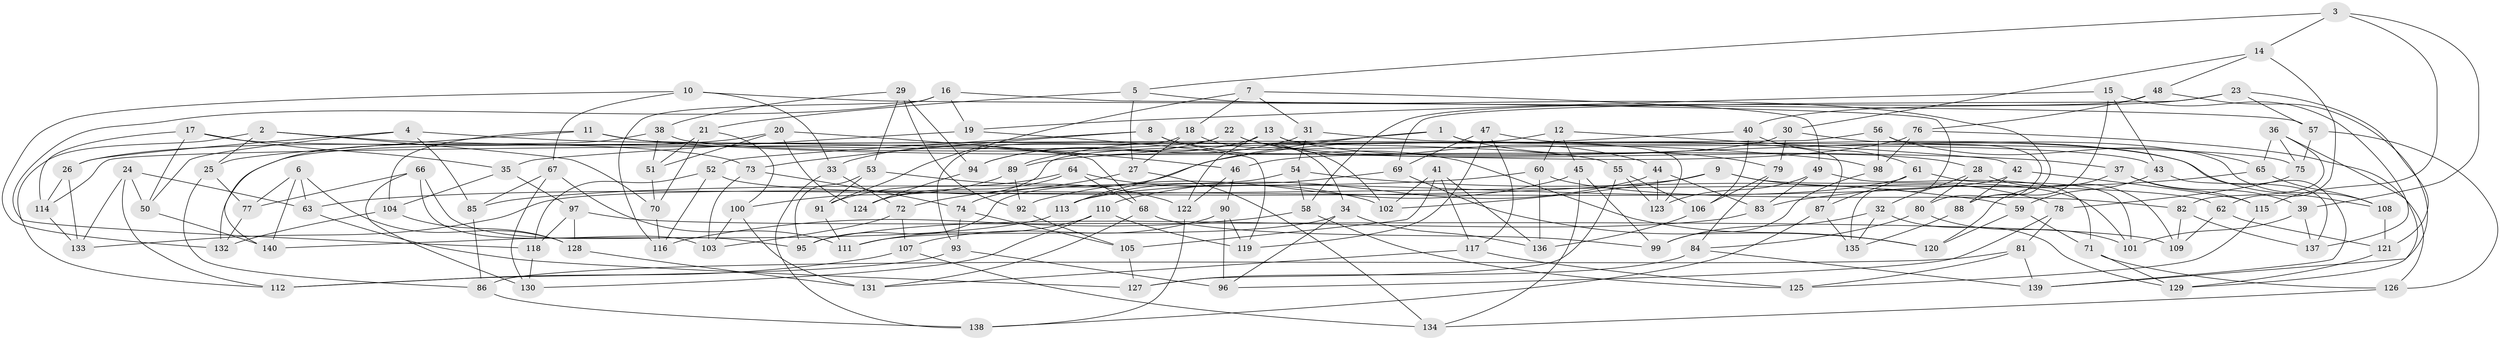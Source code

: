 // Generated by graph-tools (version 1.1) at 2025/37/03/09/25 02:37:57]
// undirected, 140 vertices, 280 edges
graph export_dot {
graph [start="1"]
  node [color=gray90,style=filled];
  1;
  2;
  3;
  4;
  5;
  6;
  7;
  8;
  9;
  10;
  11;
  12;
  13;
  14;
  15;
  16;
  17;
  18;
  19;
  20;
  21;
  22;
  23;
  24;
  25;
  26;
  27;
  28;
  29;
  30;
  31;
  32;
  33;
  34;
  35;
  36;
  37;
  38;
  39;
  40;
  41;
  42;
  43;
  44;
  45;
  46;
  47;
  48;
  49;
  50;
  51;
  52;
  53;
  54;
  55;
  56;
  57;
  58;
  59;
  60;
  61;
  62;
  63;
  64;
  65;
  66;
  67;
  68;
  69;
  70;
  71;
  72;
  73;
  74;
  75;
  76;
  77;
  78;
  79;
  80;
  81;
  82;
  83;
  84;
  85;
  86;
  87;
  88;
  89;
  90;
  91;
  92;
  93;
  94;
  95;
  96;
  97;
  98;
  99;
  100;
  101;
  102;
  103;
  104;
  105;
  106;
  107;
  108;
  109;
  110;
  111;
  112;
  113;
  114;
  115;
  116;
  117;
  118;
  119;
  120;
  121;
  122;
  123;
  124;
  125;
  126;
  127;
  128;
  129;
  130;
  131;
  132;
  133;
  134;
  135;
  136;
  137;
  138;
  139;
  140;
  1 -- 113;
  1 -- 79;
  1 -- 89;
  1 -- 87;
  2 -- 25;
  2 -- 112;
  2 -- 73;
  2 -- 70;
  3 -- 5;
  3 -- 115;
  3 -- 14;
  3 -- 39;
  4 -- 50;
  4 -- 85;
  4 -- 98;
  4 -- 26;
  5 -- 21;
  5 -- 88;
  5 -- 27;
  6 -- 140;
  6 -- 77;
  6 -- 63;
  6 -- 128;
  7 -- 18;
  7 -- 31;
  7 -- 49;
  7 -- 91;
  8 -- 34;
  8 -- 120;
  8 -- 52;
  8 -- 73;
  9 -- 63;
  9 -- 102;
  9 -- 78;
  9 -- 101;
  10 -- 132;
  10 -- 67;
  10 -- 33;
  10 -- 57;
  11 -- 104;
  11 -- 25;
  11 -- 37;
  11 -- 68;
  12 -- 45;
  12 -- 124;
  12 -- 42;
  12 -- 60;
  13 -- 122;
  13 -- 94;
  13 -- 108;
  13 -- 123;
  14 -- 30;
  14 -- 62;
  14 -- 48;
  15 -- 43;
  15 -- 88;
  15 -- 137;
  15 -- 19;
  16 -- 135;
  16 -- 19;
  16 -- 116;
  16 -- 118;
  17 -- 50;
  17 -- 55;
  17 -- 35;
  17 -- 114;
  18 -- 93;
  18 -- 102;
  18 -- 27;
  19 -- 35;
  19 -- 119;
  20 -- 51;
  20 -- 26;
  20 -- 46;
  20 -- 124;
  21 -- 51;
  21 -- 70;
  21 -- 100;
  22 -- 33;
  22 -- 44;
  22 -- 132;
  22 -- 28;
  23 -- 69;
  23 -- 40;
  23 -- 121;
  23 -- 57;
  24 -- 133;
  24 -- 63;
  24 -- 50;
  24 -- 112;
  25 -- 86;
  25 -- 77;
  26 -- 133;
  26 -- 114;
  27 -- 72;
  27 -- 134;
  28 -- 32;
  28 -- 109;
  28 -- 80;
  29 -- 92;
  29 -- 38;
  29 -- 94;
  29 -- 53;
  30 -- 79;
  30 -- 108;
  30 -- 46;
  31 -- 54;
  31 -- 94;
  31 -- 75;
  32 -- 135;
  32 -- 99;
  32 -- 129;
  33 -- 138;
  33 -- 72;
  34 -- 136;
  34 -- 111;
  34 -- 96;
  35 -- 104;
  35 -- 97;
  36 -- 75;
  36 -- 129;
  36 -- 65;
  36 -- 82;
  37 -- 120;
  37 -- 39;
  37 -- 115;
  38 -- 51;
  38 -- 43;
  38 -- 140;
  39 -- 101;
  39 -- 137;
  40 -- 74;
  40 -- 106;
  40 -- 61;
  41 -- 105;
  41 -- 102;
  41 -- 117;
  41 -- 136;
  42 -- 133;
  42 -- 115;
  42 -- 88;
  43 -- 137;
  43 -- 59;
  44 -- 123;
  44 -- 83;
  44 -- 110;
  45 -- 99;
  45 -- 134;
  45 -- 92;
  46 -- 90;
  46 -- 122;
  47 -- 139;
  47 -- 119;
  47 -- 117;
  47 -- 69;
  48 -- 76;
  48 -- 139;
  48 -- 58;
  49 -- 83;
  49 -- 71;
  49 -- 123;
  50 -- 140;
  51 -- 70;
  52 -- 62;
  52 -- 116;
  52 -- 118;
  53 -- 91;
  53 -- 95;
  53 -- 122;
  54 -- 95;
  54 -- 59;
  54 -- 58;
  55 -- 106;
  55 -- 123;
  55 -- 127;
  56 -- 114;
  56 -- 80;
  56 -- 98;
  56 -- 65;
  57 -- 126;
  57 -- 75;
  58 -- 125;
  58 -- 116;
  59 -- 71;
  59 -- 120;
  60 -- 82;
  60 -- 85;
  60 -- 136;
  61 -- 101;
  61 -- 113;
  61 -- 87;
  62 -- 121;
  62 -- 109;
  63 -- 127;
  64 -- 102;
  64 -- 68;
  64 -- 91;
  64 -- 124;
  65 -- 83;
  65 -- 108;
  66 -- 77;
  66 -- 130;
  66 -- 95;
  66 -- 103;
  67 -- 130;
  67 -- 111;
  67 -- 85;
  68 -- 99;
  68 -- 131;
  69 -- 120;
  69 -- 113;
  70 -- 116;
  71 -- 129;
  71 -- 126;
  72 -- 107;
  72 -- 103;
  73 -- 74;
  73 -- 103;
  74 -- 93;
  74 -- 105;
  75 -- 78;
  76 -- 126;
  76 -- 89;
  76 -- 98;
  77 -- 132;
  78 -- 81;
  78 -- 96;
  79 -- 84;
  79 -- 106;
  80 -- 84;
  80 -- 101;
  81 -- 86;
  81 -- 139;
  81 -- 125;
  82 -- 137;
  82 -- 109;
  83 -- 95;
  84 -- 139;
  84 -- 127;
  85 -- 86;
  86 -- 138;
  87 -- 138;
  87 -- 135;
  88 -- 135;
  89 -- 92;
  89 -- 100;
  90 -- 107;
  90 -- 96;
  90 -- 119;
  91 -- 111;
  92 -- 105;
  93 -- 96;
  93 -- 112;
  94 -- 124;
  97 -- 109;
  97 -- 118;
  97 -- 128;
  98 -- 99;
  100 -- 103;
  100 -- 131;
  104 -- 128;
  104 -- 132;
  105 -- 127;
  106 -- 136;
  107 -- 112;
  107 -- 134;
  108 -- 121;
  110 -- 119;
  110 -- 130;
  110 -- 111;
  113 -- 140;
  114 -- 133;
  115 -- 125;
  117 -- 125;
  117 -- 131;
  118 -- 130;
  121 -- 129;
  122 -- 138;
  126 -- 134;
  128 -- 131;
}
